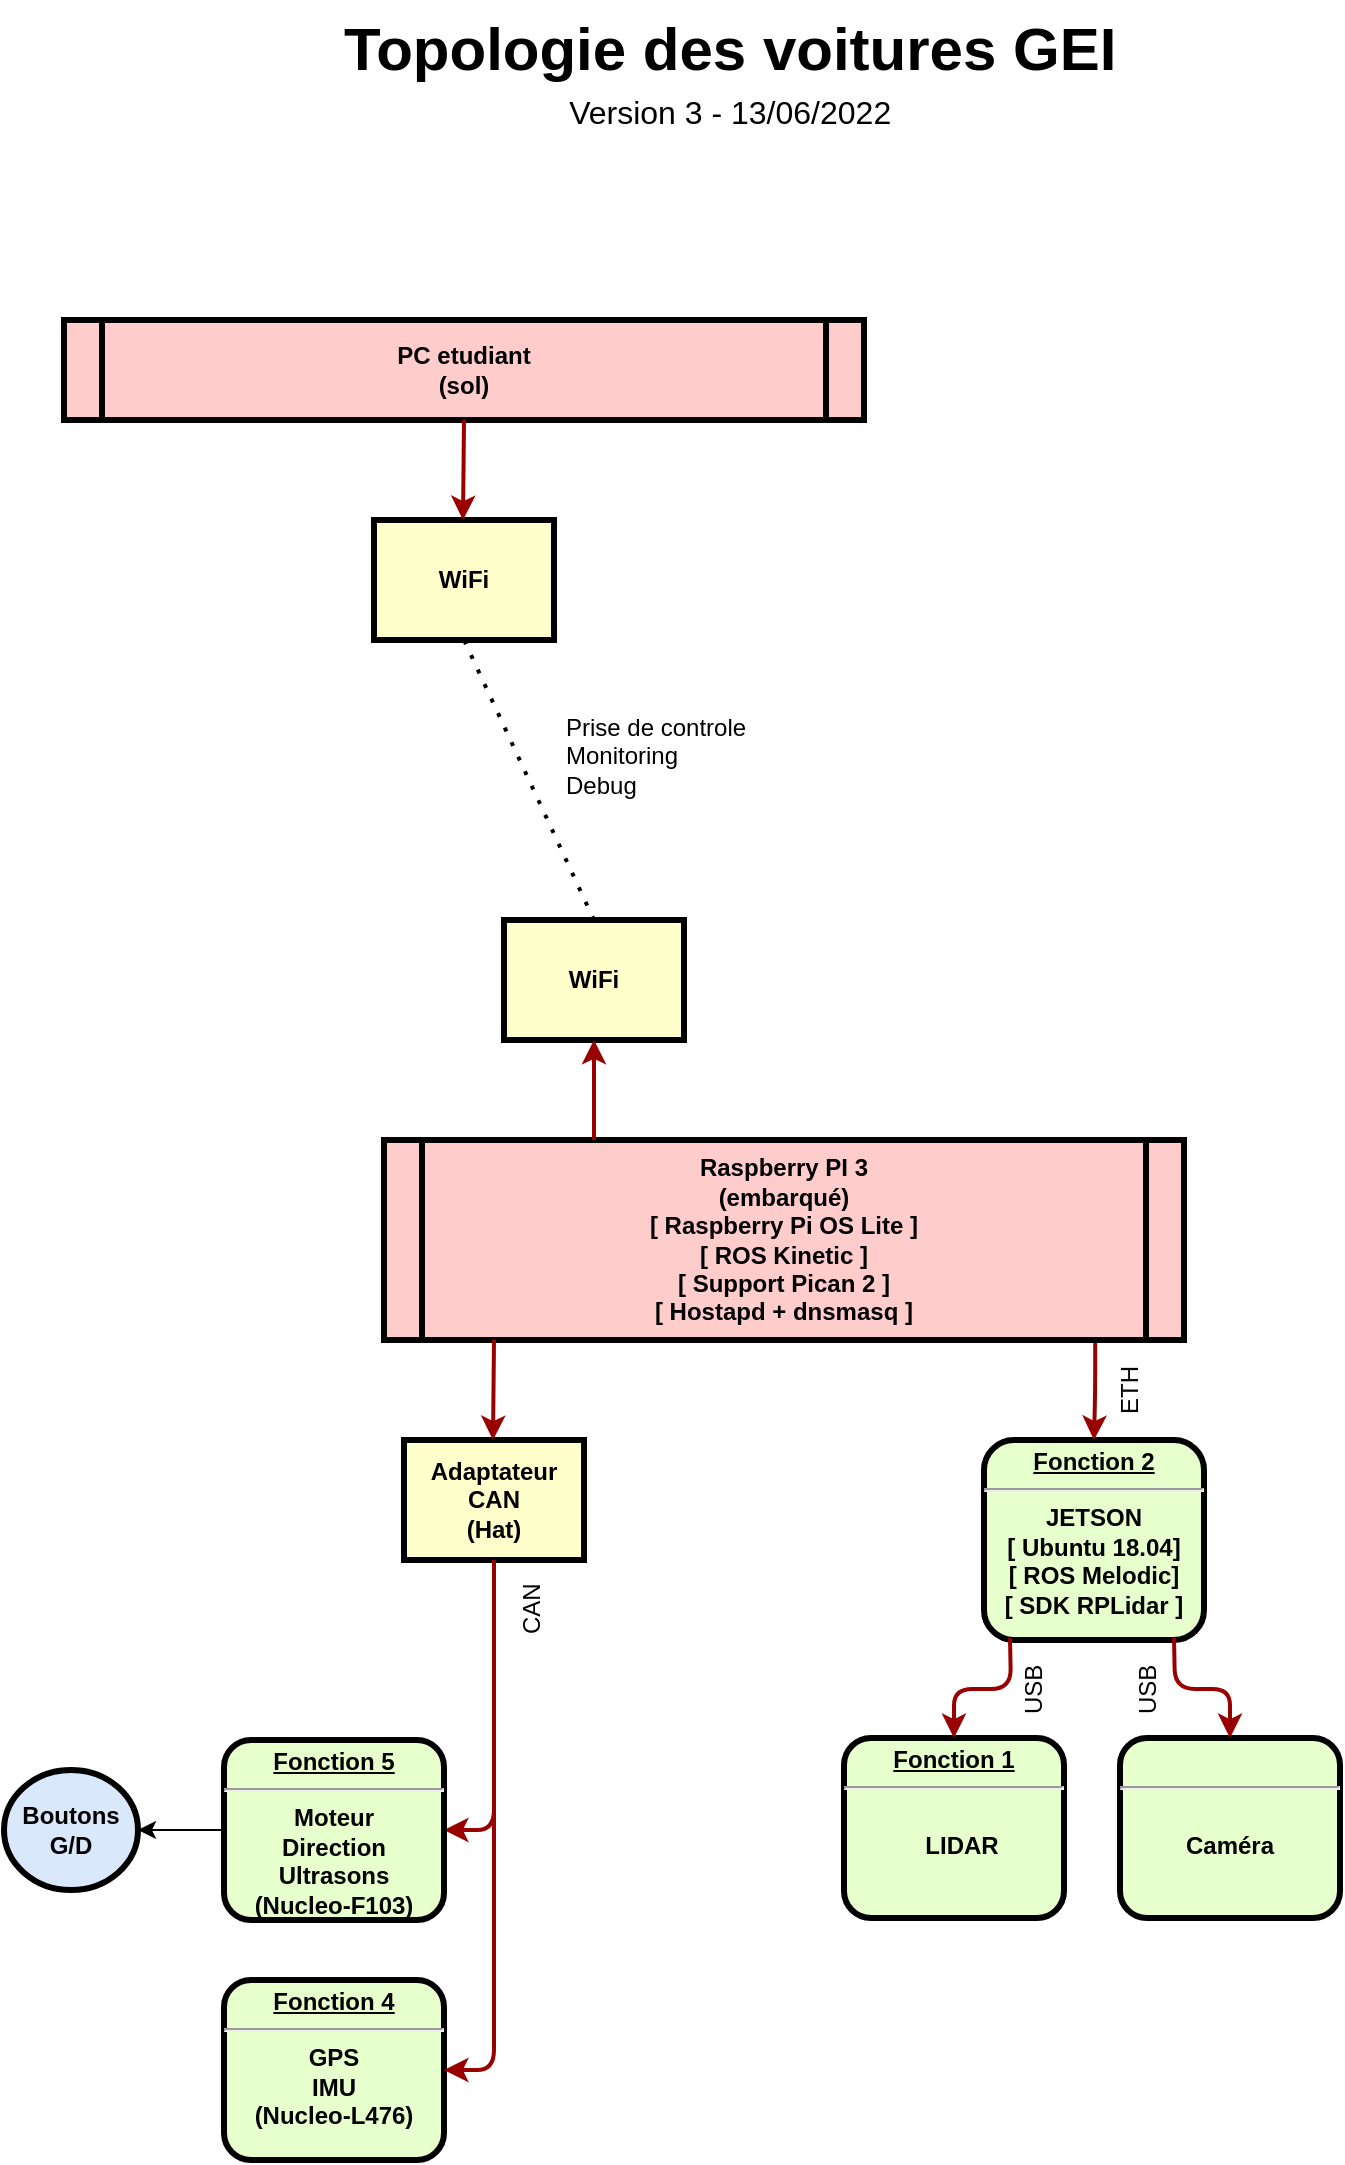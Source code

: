 <mxfile version="20.3.1" type="github"><diagram name="Page-1" id="c7558073-3199-34d8-9f00-42111426c3f3"><mxGraphModel dx="1350" dy="793" grid="1" gridSize="10" guides="1" tooltips="1" connect="1" arrows="1" fold="1" page="1" pageScale="1" pageWidth="826" pageHeight="1169" background="none" math="0" shadow="0"><root><mxCell id="0"/><mxCell id="1" parent="0"/><mxCell id="5" value="&#xA;Raspberry PI 3&#xA;(embarqué)&#xA;[ Raspberry Pi OS Lite ]&#xA;[ ROS Kinetic ]&#xA;[ Support Pican 2 ]&#xA;[ Hostapd + dnsmasq ]&#xA;" style="shape=process;whiteSpace=wrap;align=center;verticalAlign=middle;size=0.048;fontStyle=1;strokeWidth=3;fillColor=#FFCCCC" parent="1" vertex="1"><mxGeometry x="240" y="600" width="400" height="100" as="geometry"/></mxCell><mxCell id="6" value="&lt;p style=&quot;margin: 0px ; margin-top: 4px ; text-align: center ; text-decoration: underline&quot;&gt;&lt;strong&gt;Fonction 1&lt;br&gt;&lt;/strong&gt;&lt;/p&gt;&lt;hr&gt;&lt;p style=&quot;margin: 0px ; margin-left: 8px&quot;&gt;&lt;br&gt;&lt;/p&gt;&lt;p style=&quot;margin: 0px ; margin-left: 8px&quot; align=&quot;center&quot;&gt;LIDAR&lt;br&gt;&lt;/p&gt;" style="verticalAlign=middle;align=center;overflow=fill;fontSize=12;fontFamily=Helvetica;html=1;rounded=1;fontStyle=1;strokeWidth=3;fillColor=#E6FFCC" parent="1" vertex="1"><mxGeometry x="470" y="899" width="110" height="90" as="geometry"/></mxCell><mxCell id="8" value="&lt;p style=&quot;margin: 0px ; margin-top: 4px ; text-align: center ; text-decoration: underline&quot;&gt;&lt;strong&gt;&lt;strong&gt;Fonction 2&lt;/strong&gt;&lt;br&gt;&lt;/strong&gt;&lt;/p&gt;&lt;hr&gt;&lt;div&gt;&lt;span&gt;JETSON&lt;/span&gt;&lt;br&gt;&lt;/div&gt;&lt;div&gt;[ Ubuntu 18.04]&lt;/div&gt;&lt;div&gt;[ ROS Melodic]&lt;br&gt;[ SDK RPLidar ]&lt;/div&gt;" style="verticalAlign=middle;align=center;overflow=fill;fontSize=12;fontFamily=Helvetica;html=1;rounded=1;fontStyle=1;strokeWidth=3;fillColor=#E6FFCC" parent="1" vertex="1"><mxGeometry x="540" y="750" width="110" height="100" as="geometry"/></mxCell><mxCell id="14" value="&#xA;Adaptateur CAN&#xA;(Hat)&#xA;" style="whiteSpace=wrap;align=center;verticalAlign=middle;fontStyle=1;strokeWidth=3;fillColor=#FFFFCC" parent="1" vertex="1"><mxGeometry x="250.0" y="750.0" width="90" height="60" as="geometry"/></mxCell><mxCell id="v6RUtA155Lo1I2qpHWUi-98" value="" style="edgeStyle=elbowEdgeStyle;elbow=horizontal;strokeColor=#990000;strokeWidth=2;entryX=0.5;entryY=0;entryDx=0;entryDy=0;" parent="1" target="14" edge="1"><mxGeometry width="100" height="100" relative="1" as="geometry"><mxPoint x="295" y="700" as="sourcePoint"/><mxPoint x="294.5" y="736" as="targetPoint"/><Array as="points"><mxPoint x="294.5" y="705"/></Array></mxGeometry></mxCell><mxCell id="v6RUtA155Lo1I2qpHWUi-101" value="" style="elbow=horizontal;strokeColor=#990000;strokeWidth=2;exitX=0.5;exitY=1;exitDx=0;exitDy=0;entryX=0.5;entryY=0;entryDx=0;entryDy=0;edgeStyle=orthogonalEdgeStyle;" parent="1" target="6" edge="1"><mxGeometry width="100" height="100" relative="1" as="geometry"><mxPoint x="553" y="849" as="sourcePoint"/><mxPoint x="365" y="868" as="targetPoint"/></mxGeometry></mxCell><mxCell id="v6RUtA155Lo1I2qpHWUi-102" value="USB" style="text;whiteSpace=wrap;html=1;rotation=-90;" parent="1" vertex="1"><mxGeometry x="551" y="860" width="29" height="29" as="geometry"/></mxCell><mxCell id="v6RUtA155Lo1I2qpHWUi-105" value="" style="strokeColor=#990000;strokeWidth=2;exitX=0.5;exitY=1;exitDx=0;exitDy=0;entryX=1;entryY=0.5;entryDx=0;entryDy=0;edgeStyle=orthogonalEdgeStyle;" parent="1" source="14" target="v6RUtA155Lo1I2qpHWUi-106" edge="1"><mxGeometry width="100" height="100" relative="1" as="geometry"><mxPoint x="309" y="830" as="sourcePoint"/><mxPoint x="295" y="910" as="targetPoint"/></mxGeometry></mxCell><mxCell id="v6RUtA155Lo1I2qpHWUi-106" value="&lt;p style=&quot;margin: 0px ; margin-top: 4px ; text-align: center ; text-decoration: underline&quot;&gt;&lt;strong&gt;&lt;strong&gt;Fonction 5&lt;/strong&gt;&lt;br&gt;&lt;/strong&gt;&lt;/p&gt;&lt;hr&gt;&lt;div&gt;Moteur&lt;/div&gt;&lt;div&gt;Direction&lt;/div&gt;&lt;div&gt;Ultrasons&lt;br&gt;&lt;/div&gt;&lt;div&gt;(Nucleo-F103)&lt;br&gt;&lt;/div&gt;&lt;div&gt;&lt;br&gt;&lt;/div&gt;&lt;div&gt;&lt;br&gt;&lt;/div&gt;&lt;div&gt;&lt;br&gt;&lt;/div&gt;" style="verticalAlign=middle;align=center;overflow=fill;fontSize=12;fontFamily=Helvetica;html=1;rounded=1;fontStyle=1;strokeWidth=3;fillColor=#E6FFCC" parent="1" vertex="1"><mxGeometry x="160.0" y="900" width="110" height="90" as="geometry"/></mxCell><mxCell id="v6RUtA155Lo1I2qpHWUi-108" value="&lt;p style=&quot;margin: 0px ; margin-top: 4px ; text-align: center ; text-decoration: underline&quot;&gt;&lt;strong&gt;&lt;strong&gt;Fonction 4&lt;/strong&gt;&lt;br&gt;&lt;/strong&gt;&lt;/p&gt;&lt;hr&gt;&lt;div&gt;GPS&lt;/div&gt;&lt;div&gt;IMU&lt;/div&gt;&lt;div&gt;(Nucleo-L476)&lt;br&gt;&lt;/div&gt;" style="verticalAlign=middle;align=center;overflow=fill;fontSize=12;fontFamily=Helvetica;html=1;rounded=1;fontStyle=1;strokeWidth=3;fillColor=#E6FFCC" parent="1" vertex="1"><mxGeometry x="160.0" y="1020" width="110" height="90" as="geometry"/></mxCell><mxCell id="v6RUtA155Lo1I2qpHWUi-110" value="&lt;div align=&quot;center&quot;&gt;CAN&lt;br&gt;&lt;/div&gt;&lt;div&gt;&lt;br&gt;&lt;/div&gt;" style="text;whiteSpace=wrap;html=1;rotation=-90;" parent="1" vertex="1"><mxGeometry x="300" y="820" width="29" height="29" as="geometry"/></mxCell><mxCell id="v6RUtA155Lo1I2qpHWUi-129" value="" style="strokeColor=#990000;strokeWidth=2;entryX=0.5;entryY=0;entryDx=0;entryDy=0;exitX=0.889;exitY=1.015;exitDx=0;exitDy=0;exitPerimeter=0;edgeStyle=orthogonalEdgeStyle;" parent="1" source="5" target="8" edge="1"><mxGeometry width="100" height="100" relative="1" as="geometry"><mxPoint x="595" y="690" as="sourcePoint"/><mxPoint x="680.0" y="480" as="targetPoint"/></mxGeometry></mxCell><mxCell id="v6RUtA155Lo1I2qpHWUi-132" value="&lt;div&gt;ETH&lt;/div&gt;" style="text;whiteSpace=wrap;html=1;rotation=-90;" parent="1" vertex="1"><mxGeometry x="599" y="710" width="29" height="29" as="geometry"/></mxCell><mxCell id="v6RUtA155Lo1I2qpHWUi-134" value="&lt;div&gt;&lt;b&gt;Boutons&lt;/b&gt;&lt;/div&gt;&lt;div&gt;&lt;b&gt;G/D&lt;/b&gt;&lt;br&gt;&lt;/div&gt;" style="ellipse;whiteSpace=wrap;html=1;fillColor=#dae8fc;strokeWidth=3;" parent="1" vertex="1"><mxGeometry x="50" y="915" width="67" height="60" as="geometry"/></mxCell><mxCell id="v6RUtA155Lo1I2qpHWUi-144" value="WiFi" style="whiteSpace=wrap;align=center;verticalAlign=middle;fontStyle=1;strokeWidth=3;fillColor=#FFFFCC" parent="1" vertex="1"><mxGeometry x="300" y="490" width="90" height="60" as="geometry"/></mxCell><mxCell id="v6RUtA155Lo1I2qpHWUi-145" value="" style="edgeStyle=elbowEdgeStyle;elbow=horizontal;strokeColor=#990000;strokeWidth=2;entryX=0.5;entryY=1;entryDx=0;entryDy=0;" parent="1" edge="1"><mxGeometry width="100" height="100" relative="1" as="geometry"><mxPoint x="345" y="600" as="sourcePoint"/><mxPoint x="344.5" y="549.95" as="targetPoint"/></mxGeometry></mxCell><mxCell id="v6RUtA155Lo1I2qpHWUi-146" value="PC etudiant &#xA;(sol)" style="shape=process;whiteSpace=wrap;align=center;verticalAlign=middle;size=0.048;fontStyle=1;strokeWidth=3;fillColor=#FFCCCC" parent="1" vertex="1"><mxGeometry x="80.0" y="190" width="400" height="50" as="geometry"/></mxCell><mxCell id="v6RUtA155Lo1I2qpHWUi-147" value="WiFi" style="whiteSpace=wrap;align=center;verticalAlign=middle;fontStyle=1;strokeWidth=3;fillColor=#FFFFCC" parent="1" vertex="1"><mxGeometry x="235" y="290" width="90" height="60" as="geometry"/></mxCell><mxCell id="v6RUtA155Lo1I2qpHWUi-148" value="" style="edgeStyle=elbowEdgeStyle;elbow=horizontal;strokeColor=#990000;strokeWidth=2;entryX=0.5;entryY=0;entryDx=0;entryDy=0;exitX=0.5;exitY=1;exitDx=0;exitDy=0;" parent="1" source="v6RUtA155Lo1I2qpHWUi-146" target="v6RUtA155Lo1I2qpHWUi-147" edge="1"><mxGeometry width="100" height="100" relative="1" as="geometry"><mxPoint x="290" y="250" as="sourcePoint"/><mxPoint x="300" y="270" as="targetPoint"/><Array as="points"><mxPoint x="279.5" y="274"/></Array></mxGeometry></mxCell><mxCell id="v6RUtA155Lo1I2qpHWUi-150" value="" style="endArrow=none;dashed=1;html=1;dashPattern=1 3;strokeWidth=2;entryX=0.5;entryY=1;entryDx=0;entryDy=0;exitX=0.5;exitY=0;exitDx=0;exitDy=0;" parent="1" source="v6RUtA155Lo1I2qpHWUi-144" target="v6RUtA155Lo1I2qpHWUi-147" edge="1"><mxGeometry width="50" height="50" relative="1" as="geometry"><mxPoint x="340" y="510" as="sourcePoint"/><mxPoint x="390" y="460" as="targetPoint"/></mxGeometry></mxCell><mxCell id="v6RUtA155Lo1I2qpHWUi-151" value="Prise de controle&lt;br&gt;Monitoring&lt;br&gt;Debug" style="text;whiteSpace=wrap;html=1;rotation=0;" parent="1" vertex="1"><mxGeometry x="329" y="380" width="121" height="70" as="geometry"/></mxCell><mxCell id="v6RUtA155Lo1I2qpHWUi-152" value="&lt;div style=&quot;font-size: 20px&quot; align=&quot;center&quot;&gt;&lt;font style=&quot;font-size: 20px&quot;&gt;&lt;b&gt;&lt;font style=&quot;font-size: 30px&quot;&gt;Topologie des voitures GEI&lt;/font&gt;&lt;br&gt;&lt;/b&gt;&lt;font style=&quot;font-size: 16px&quot;&gt;Version 3 - 13/06/2022&lt;/font&gt;&lt;b&gt;&lt;br&gt;&lt;/b&gt;&lt;/font&gt;&lt;/div&gt;" style="text;whiteSpace=wrap;html=1;rotation=0;" parent="1" vertex="1"><mxGeometry x="218" y="30" width="390" height="60" as="geometry"/></mxCell><mxCell id="UgYyAEMweC12kayj7uCl-14" value="" style="strokeColor=#990000;strokeWidth=2;exitX=0.5;exitY=1;exitDx=0;exitDy=0;entryX=1;entryY=0.5;entryDx=0;entryDy=0;edgeStyle=orthogonalEdgeStyle;" parent="1" source="14" target="v6RUtA155Lo1I2qpHWUi-108" edge="1"><mxGeometry width="100" height="100" relative="1" as="geometry"><mxPoint x="305" y="820" as="sourcePoint"/><mxPoint x="280" y="925" as="targetPoint"/></mxGeometry></mxCell><mxCell id="UgYyAEMweC12kayj7uCl-21" value="" style="endArrow=classic;html=1;entryX=1;entryY=0.5;entryDx=0;entryDy=0;exitX=0;exitY=0.5;exitDx=0;exitDy=0;" parent="1" source="v6RUtA155Lo1I2qpHWUi-106" target="v6RUtA155Lo1I2qpHWUi-134" edge="1"><mxGeometry width="50" height="50" relative="1" as="geometry"><mxPoint x="400" y="760" as="sourcePoint"/><mxPoint x="450" y="710" as="targetPoint"/></mxGeometry></mxCell><mxCell id="U-cyWGfCIil44SoPOVFd-14" value="&lt;p style=&quot;margin: 0px ; margin-top: 4px ; text-align: center ; text-decoration: underline&quot;&gt;&lt;strong&gt;&lt;br&gt;&lt;/strong&gt;&lt;/p&gt;&lt;hr&gt;&lt;p style=&quot;margin: 0px ; margin-left: 8px&quot;&gt;&lt;br&gt;&lt;/p&gt;Caméra" style="verticalAlign=middle;align=center;overflow=fill;fontSize=12;fontFamily=Helvetica;html=1;rounded=1;fontStyle=1;strokeWidth=3;fillColor=#E6FFCC" parent="1" vertex="1"><mxGeometry x="608" y="899" width="110" height="90" as="geometry"/></mxCell><mxCell id="U-cyWGfCIil44SoPOVFd-15" value="" style="elbow=horizontal;strokeColor=#990000;strokeWidth=2;exitX=0.5;exitY=1;exitDx=0;exitDy=0;entryX=0.5;entryY=0;entryDx=0;entryDy=0;edgeStyle=orthogonalEdgeStyle;" parent="1" target="U-cyWGfCIil44SoPOVFd-14" edge="1"><mxGeometry width="100" height="100" relative="1" as="geometry"><mxPoint x="635" y="849" as="sourcePoint"/><mxPoint x="447" y="868" as="targetPoint"/></mxGeometry></mxCell><mxCell id="U-cyWGfCIil44SoPOVFd-16" value="USB" style="text;whiteSpace=wrap;html=1;rotation=-90;" parent="1" vertex="1"><mxGeometry x="608" y="860" width="29" height="29" as="geometry"/></mxCell></root></mxGraphModel></diagram></mxfile>